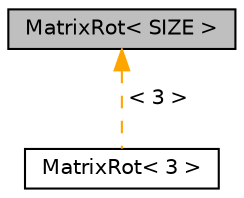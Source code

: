 digraph "MatrixRot&lt; SIZE &gt;"
{
 // LATEX_PDF_SIZE
  edge [fontname="Helvetica",fontsize="10",labelfontname="Helvetica",labelfontsize="10"];
  node [fontname="Helvetica",fontsize="10",shape=record];
  Node1 [label="MatrixRot\< SIZE \>",height=0.2,width=0.4,color="black", fillcolor="grey75", style="filled", fontcolor="black",tooltip="Modeluje pojęcie macierzy rotacji."];
  Node1 -> Node2 [dir="back",color="orange",fontsize="10",style="dashed",label=" \< 3 \>" ,fontname="Helvetica"];
  Node2 [label="MatrixRot\< 3 \>",height=0.2,width=0.4,color="black", fillcolor="white", style="filled",URL="$class_matrix_rot.html",tooltip=" "];
}
